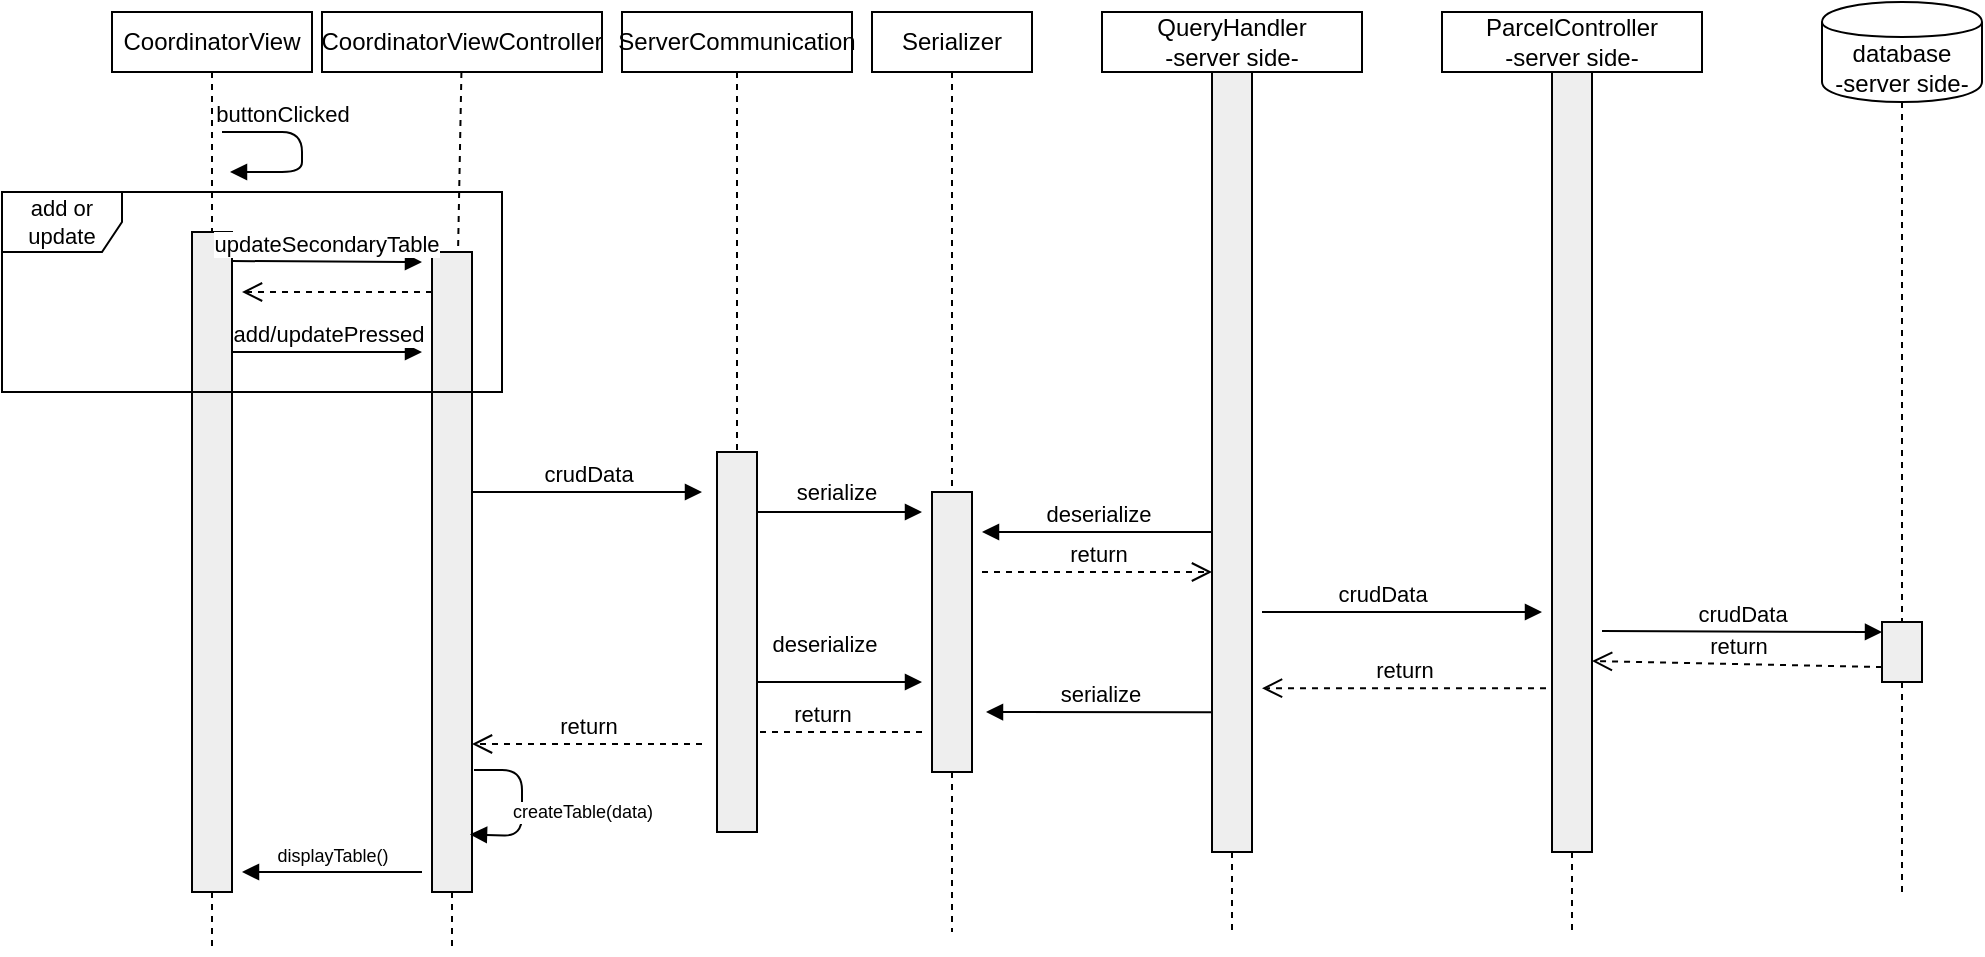 <mxfile version="13.0.3" type="device"><diagram id="Nq_PzRCHvo2wosGs-x5k" name="Page-1"><mxGraphModel dx="2512" dy="822" grid="1" gridSize="10" guides="1" tooltips="1" connect="1" arrows="1" fold="1" page="1" pageScale="1" pageWidth="850" pageHeight="1100" math="0" shadow="0"><root><mxCell id="0"/><mxCell id="1" parent="0"/><mxCell id="r3yRzxo5nyONB1iG2lwQ-2" value="ParcelController&lt;br&gt;-server side-" style="shape=rect;html=1;whiteSpace=wrap;align=center;" vertex="1" parent="1"><mxGeometry x="650" y="60" width="130" height="30" as="geometry"/></mxCell><mxCell id="r3yRzxo5nyONB1iG2lwQ-3" value="" style="edgeStyle=none;html=1;dashed=1;endArrow=none;align=center;verticalAlign=bottom;exitX=0.5;exitY=1;" edge="1" parent="1" source="r3yRzxo5nyONB1iG2lwQ-7"><mxGeometry x="1" relative="1" as="geometry"><mxPoint x="715" y="520" as="targetPoint"/></mxGeometry></mxCell><mxCell id="r3yRzxo5nyONB1iG2lwQ-4" value="CoordinatorView" style="shape=rect;html=1;whiteSpace=wrap;align=center;" vertex="1" parent="1"><mxGeometry x="-15" y="60" width="100" height="30" as="geometry"/></mxCell><mxCell id="r3yRzxo5nyONB1iG2lwQ-5" value="" style="edgeStyle=none;html=1;dashed=1;endArrow=none;" edge="1" parent="1" source="r3yRzxo5nyONB1iG2lwQ-4" target="r3yRzxo5nyONB1iG2lwQ-6"><mxGeometry relative="1" as="geometry"/></mxCell><mxCell id="r3yRzxo5nyONB1iG2lwQ-6" value="" style="shape=rect;html=1;fillColor=#eeeeee;" vertex="1" parent="1"><mxGeometry x="25" y="170" width="20" height="330" as="geometry"/></mxCell><mxCell id="r3yRzxo5nyONB1iG2lwQ-7" value="" style="shape=rect;html=1;fillColor=#eeeeee;" vertex="1" parent="1"><mxGeometry x="705" y="90" width="20" height="390" as="geometry"/></mxCell><mxCell id="r3yRzxo5nyONB1iG2lwQ-8" value="" style="edgeStyle=none;html=1;dashed=1;endArrow=none;align=center;verticalAlign=bottom;exitX=0.5;exitY=1;" edge="1" parent="1" source="r3yRzxo5nyONB1iG2lwQ-2" target="r3yRzxo5nyONB1iG2lwQ-7"><mxGeometry x="1" relative="1" as="geometry"><mxPoint x="715" y="450" as="targetPoint"/><mxPoint x="715" y="90" as="sourcePoint"/></mxGeometry></mxCell><mxCell id="r3yRzxo5nyONB1iG2lwQ-9" value="buttonClicked" style="html=1;verticalAlign=bottom;endArrow=block;" edge="1" parent="1"><mxGeometry x="-0.375" width="80" relative="1" as="geometry"><mxPoint x="40" y="120" as="sourcePoint"/><mxPoint x="44" y="140" as="targetPoint"/><Array as="points"><mxPoint x="80" y="120"/><mxPoint x="80" y="140"/></Array><mxPoint as="offset"/></mxGeometry></mxCell><mxCell id="r3yRzxo5nyONB1iG2lwQ-10" value="CoordinatorViewController" style="shape=rect;html=1;whiteSpace=wrap;align=center;" vertex="1" parent="1"><mxGeometry x="90" y="60" width="140" height="30" as="geometry"/></mxCell><mxCell id="r3yRzxo5nyONB1iG2lwQ-11" value="" style="edgeStyle=none;html=1;dashed=1;endArrow=none;" edge="1" parent="1" source="r3yRzxo5nyONB1iG2lwQ-12"><mxGeometry relative="1" as="geometry"><mxPoint x="155" y="530" as="targetPoint"/></mxGeometry></mxCell><mxCell id="r3yRzxo5nyONB1iG2lwQ-12" value="" style="shape=rect;html=1;fillColor=#eeeeee;" vertex="1" parent="1"><mxGeometry x="145" y="180" width="20" height="320" as="geometry"/></mxCell><mxCell id="r3yRzxo5nyONB1iG2lwQ-13" value="" style="edgeStyle=none;html=1;dashed=1;endArrow=none;" edge="1" parent="1" source="r3yRzxo5nyONB1iG2lwQ-10" target="r3yRzxo5nyONB1iG2lwQ-12"><mxGeometry relative="1" as="geometry"><mxPoint x="155" y="90" as="sourcePoint"/><mxPoint x="155" y="530" as="targetPoint"/></mxGeometry></mxCell><mxCell id="r3yRzxo5nyONB1iG2lwQ-14" value="&lt;span style=&quot;font-size: 11px&quot;&gt;serialize&lt;/span&gt;" style="html=1;verticalAlign=bottom;endArrow=block;fontSize=9;" edge="1" parent="1"><mxGeometry x="0.085" y="1" width="80" relative="1" as="geometry"><mxPoint x="295" y="310" as="sourcePoint"/><mxPoint x="390" y="310" as="targetPoint"/><mxPoint as="offset"/><Array as="points"><mxPoint x="320" y="310"/></Array></mxGeometry></mxCell><mxCell id="r3yRzxo5nyONB1iG2lwQ-15" value="createTable(data)" style="html=1;verticalAlign=bottom;endArrow=block;fontSize=9;entryX=0.95;entryY=0.91;entryDx=0;entryDy=0;entryPerimeter=0;" edge="1" parent="1" target="r3yRzxo5nyONB1iG2lwQ-12"><mxGeometry x="0.415" y="-30" width="80" relative="1" as="geometry"><mxPoint x="166" y="439" as="sourcePoint"/><mxPoint x="190" y="390" as="targetPoint"/><Array as="points"><mxPoint x="190" y="439"/><mxPoint x="190" y="472"/></Array><mxPoint x="31" y="26" as="offset"/></mxGeometry></mxCell><mxCell id="r3yRzxo5nyONB1iG2lwQ-16" value="displayTable()" style="html=1;verticalAlign=bottom;endArrow=block;fontSize=9;" edge="1" parent="1"><mxGeometry width="80" relative="1" as="geometry"><mxPoint x="140" y="490" as="sourcePoint"/><mxPoint x="50" y="490" as="targetPoint"/><Array as="points"><mxPoint x="110" y="490"/></Array></mxGeometry></mxCell><mxCell id="r3yRzxo5nyONB1iG2lwQ-17" value="" style="endArrow=none;dashed=1;html=1;fontSize=9;exitX=0.5;exitY=1;exitDx=0;exitDy=0;" edge="1" parent="1" source="r3yRzxo5nyONB1iG2lwQ-6"><mxGeometry width="50" height="50" relative="1" as="geometry"><mxPoint x="130" y="490" as="sourcePoint"/><mxPoint x="35" y="530" as="targetPoint"/></mxGeometry></mxCell><mxCell id="r3yRzxo5nyONB1iG2lwQ-18" value="Serializer" style="shape=rect;html=1;whiteSpace=wrap;align=center;" vertex="1" parent="1"><mxGeometry x="365" y="60" width="80" height="30" as="geometry"/></mxCell><mxCell id="r3yRzxo5nyONB1iG2lwQ-19" value="" style="edgeStyle=none;html=1;dashed=1;endArrow=none;align=center;verticalAlign=bottom;exitX=0.5;exitY=1;" edge="1" parent="1" source="r3yRzxo5nyONB1iG2lwQ-20"><mxGeometry x="1" relative="1" as="geometry"><mxPoint x="405" y="520" as="targetPoint"/></mxGeometry></mxCell><mxCell id="r3yRzxo5nyONB1iG2lwQ-20" value="" style="shape=rect;html=1;fillColor=#eeeeee;" vertex="1" parent="1"><mxGeometry x="395" y="300" width="20" height="140" as="geometry"/></mxCell><mxCell id="r3yRzxo5nyONB1iG2lwQ-21" value="" style="edgeStyle=none;html=1;dashed=1;endArrow=none;align=center;verticalAlign=bottom;exitX=0.5;exitY=1;" edge="1" parent="1" source="r3yRzxo5nyONB1iG2lwQ-18" target="r3yRzxo5nyONB1iG2lwQ-20"><mxGeometry x="1" relative="1" as="geometry"><mxPoint x="405" y="450" as="targetPoint"/><mxPoint x="405" y="90" as="sourcePoint"/></mxGeometry></mxCell><mxCell id="r3yRzxo5nyONB1iG2lwQ-22" value="QueryHandler&lt;br&gt;-server side-" style="shape=rect;html=1;whiteSpace=wrap;align=center;" vertex="1" parent="1"><mxGeometry x="480" y="60" width="130" height="30" as="geometry"/></mxCell><mxCell id="r3yRzxo5nyONB1iG2lwQ-23" value="" style="edgeStyle=none;html=1;dashed=1;endArrow=none;align=center;verticalAlign=bottom;exitX=0.5;exitY=1;" edge="1" parent="1" source="r3yRzxo5nyONB1iG2lwQ-24"><mxGeometry x="1" relative="1" as="geometry"><mxPoint x="545" y="520" as="targetPoint"/></mxGeometry></mxCell><mxCell id="r3yRzxo5nyONB1iG2lwQ-24" value="" style="shape=rect;html=1;fillColor=#eeeeee;" vertex="1" parent="1"><mxGeometry x="535" y="90" width="20" height="390" as="geometry"/></mxCell><mxCell id="r3yRzxo5nyONB1iG2lwQ-25" value="" style="edgeStyle=none;html=1;dashed=1;endArrow=none;align=center;verticalAlign=bottom;exitX=0.5;exitY=1;" edge="1" parent="1" source="r3yRzxo5nyONB1iG2lwQ-22" target="r3yRzxo5nyONB1iG2lwQ-24"><mxGeometry x="1" relative="1" as="geometry"><mxPoint x="545" y="450" as="targetPoint"/><mxPoint x="545" y="90" as="sourcePoint"/></mxGeometry></mxCell><mxCell id="r3yRzxo5nyONB1iG2lwQ-26" value="database&lt;br&gt;-server side-&lt;br&gt;" style="shape=cylinder;whiteSpace=wrap;html=1;boundedLbl=1;backgroundOutline=1;" vertex="1" parent="1"><mxGeometry x="840" y="55" width="80" height="50" as="geometry"/></mxCell><mxCell id="r3yRzxo5nyONB1iG2lwQ-27" value="" style="edgeStyle=none;html=1;dashed=1;endArrow=none;align=center;verticalAlign=bottom;exitX=0.5;exitY=1;" edge="1" parent="1" source="r3yRzxo5nyONB1iG2lwQ-28"><mxGeometry x="1" relative="1" as="geometry"><mxPoint x="880" y="500" as="targetPoint"/></mxGeometry></mxCell><mxCell id="r3yRzxo5nyONB1iG2lwQ-28" value="" style="shape=rect;html=1;fillColor=#eeeeee;" vertex="1" parent="1"><mxGeometry x="870" y="365" width="20" height="30" as="geometry"/></mxCell><mxCell id="r3yRzxo5nyONB1iG2lwQ-29" value="" style="edgeStyle=none;html=1;dashed=1;endArrow=none;align=center;verticalAlign=bottom;" edge="1" parent="1" target="r3yRzxo5nyONB1iG2lwQ-28"><mxGeometry x="1" relative="1" as="geometry"><mxPoint x="880" y="450" as="targetPoint"/><mxPoint x="880" y="105" as="sourcePoint"/></mxGeometry></mxCell><mxCell id="r3yRzxo5nyONB1iG2lwQ-30" value="deserialize" style="html=1;verticalAlign=bottom;endArrow=block;" edge="1" parent="1"><mxGeometry width="80" relative="1" as="geometry"><mxPoint x="535" y="320" as="sourcePoint"/><mxPoint x="420" y="320" as="targetPoint"/></mxGeometry></mxCell><mxCell id="r3yRzxo5nyONB1iG2lwQ-31" value="return" style="html=1;verticalAlign=bottom;endArrow=open;dashed=1;endSize=8;" edge="1" parent="1"><mxGeometry relative="1" as="geometry"><mxPoint x="420" y="340" as="sourcePoint"/><mxPoint x="535" y="340" as="targetPoint"/></mxGeometry></mxCell><mxCell id="r3yRzxo5nyONB1iG2lwQ-32" value="crudData" style="html=1;verticalAlign=bottom;endArrow=block;" edge="1" parent="1"><mxGeometry x="-0.143" width="80" relative="1" as="geometry"><mxPoint x="560" y="360" as="sourcePoint"/><mxPoint x="700" y="360" as="targetPoint"/><mxPoint as="offset"/></mxGeometry></mxCell><mxCell id="r3yRzxo5nyONB1iG2lwQ-33" value="crudData" style="html=1;verticalAlign=bottom;endArrow=block;entryX=0;entryY=0.167;entryDx=0;entryDy=0;entryPerimeter=0;" edge="1" parent="1" target="r3yRzxo5nyONB1iG2lwQ-28"><mxGeometry width="80" relative="1" as="geometry"><mxPoint x="730" y="369.5" as="sourcePoint"/><mxPoint x="860" y="370" as="targetPoint"/></mxGeometry></mxCell><mxCell id="r3yRzxo5nyONB1iG2lwQ-34" value="return" style="html=1;verticalAlign=bottom;endArrow=open;dashed=1;endSize=8;exitX=0;exitY=0.75;exitDx=0;exitDy=0;" edge="1" parent="1" source="r3yRzxo5nyONB1iG2lwQ-28"><mxGeometry relative="1" as="geometry"><mxPoint x="855" y="384.5" as="sourcePoint"/><mxPoint x="725" y="384.5" as="targetPoint"/></mxGeometry></mxCell><mxCell id="r3yRzxo5nyONB1iG2lwQ-35" value="return" style="html=1;verticalAlign=bottom;endArrow=open;dashed=1;endSize=8;entryX=1.25;entryY=0.79;entryDx=0;entryDy=0;entryPerimeter=0;exitX=-0.15;exitY=0.79;exitDx=0;exitDy=0;exitPerimeter=0;" edge="1" parent="1" source="r3yRzxo5nyONB1iG2lwQ-7" target="r3yRzxo5nyONB1iG2lwQ-24"><mxGeometry relative="1" as="geometry"><mxPoint x="880" y="397.5" as="sourcePoint"/><mxPoint x="735" y="394.5" as="targetPoint"/></mxGeometry></mxCell><mxCell id="r3yRzxo5nyONB1iG2lwQ-36" value="serialize" style="html=1;verticalAlign=bottom;endArrow=block;exitX=-0.1;exitY=0.555;exitDx=0;exitDy=0;exitPerimeter=0;" edge="1" parent="1"><mxGeometry width="80" relative="1" as="geometry"><mxPoint x="535" y="410.1" as="sourcePoint"/><mxPoint x="422" y="410" as="targetPoint"/></mxGeometry></mxCell><mxCell id="r3yRzxo5nyONB1iG2lwQ-37" value="return" style="html=1;verticalAlign=bottom;endArrow=open;dashed=1;endSize=8;" edge="1" parent="1"><mxGeometry relative="1" as="geometry"><mxPoint x="390" y="420" as="sourcePoint"/><mxPoint x="290" y="420" as="targetPoint"/></mxGeometry></mxCell><mxCell id="r3yRzxo5nyONB1iG2lwQ-38" value="deserialize" style="html=1;verticalAlign=bottom;endArrow=block;" edge="1" parent="1"><mxGeometry y="10" width="80" relative="1" as="geometry"><mxPoint x="292" y="395" as="sourcePoint"/><mxPoint x="390" y="395" as="targetPoint"/><mxPoint as="offset"/></mxGeometry></mxCell><mxCell id="r3yRzxo5nyONB1iG2lwQ-39" value="ServerCommunication" style="shape=rect;html=1;whiteSpace=wrap;align=center;" vertex="1" parent="1"><mxGeometry x="240" y="60" width="115" height="30" as="geometry"/></mxCell><mxCell id="r3yRzxo5nyONB1iG2lwQ-40" value="" style="shape=rect;html=1;fillColor=#eeeeee;" vertex="1" parent="1"><mxGeometry x="287.5" y="280" width="20" height="190" as="geometry"/></mxCell><mxCell id="r3yRzxo5nyONB1iG2lwQ-41" value="" style="edgeStyle=none;html=1;dashed=1;endArrow=none;align=center;verticalAlign=bottom;exitX=0.5;exitY=1;" edge="1" parent="1" source="r3yRzxo5nyONB1iG2lwQ-39" target="r3yRzxo5nyONB1iG2lwQ-40"><mxGeometry x="1" relative="1" as="geometry"><mxPoint x="572.5" y="450" as="targetPoint"/><mxPoint x="572.5" y="90" as="sourcePoint"/></mxGeometry></mxCell><mxCell id="r3yRzxo5nyONB1iG2lwQ-42" value="return" style="html=1;verticalAlign=bottom;endArrow=open;dashed=1;endSize=8;" edge="1" parent="1"><mxGeometry relative="1" as="geometry"><mxPoint x="280" y="426" as="sourcePoint"/><mxPoint x="165" y="426" as="targetPoint"/></mxGeometry></mxCell><mxCell id="r3yRzxo5nyONB1iG2lwQ-43" value="crudData" style="html=1;verticalAlign=bottom;endArrow=block;" edge="1" parent="1"><mxGeometry width="80" relative="1" as="geometry"><mxPoint x="165" y="300" as="sourcePoint"/><mxPoint x="280" y="300" as="targetPoint"/></mxGeometry></mxCell><mxCell id="r3yRzxo5nyONB1iG2lwQ-44" value="add or update" style="shape=umlFrame;whiteSpace=wrap;html=1;fontSize=11;" vertex="1" parent="1"><mxGeometry x="-70" y="150" width="250" height="100" as="geometry"/></mxCell><mxCell id="r3yRzxo5nyONB1iG2lwQ-45" value="updateSecondaryTable" style="html=1;verticalAlign=bottom;endArrow=block;" edge="1" parent="1"><mxGeometry width="80" relative="1" as="geometry"><mxPoint x="45" y="184.5" as="sourcePoint"/><mxPoint x="140" y="185" as="targetPoint"/></mxGeometry></mxCell><mxCell id="r3yRzxo5nyONB1iG2lwQ-46" value="" style="html=1;verticalAlign=bottom;endArrow=open;dashed=1;endSize=8;" edge="1" parent="1"><mxGeometry relative="1" as="geometry"><mxPoint x="145" y="200" as="sourcePoint"/><mxPoint x="50" y="200" as="targetPoint"/></mxGeometry></mxCell><mxCell id="r3yRzxo5nyONB1iG2lwQ-47" value="add/updatePressed" style="html=1;verticalAlign=bottom;endArrow=block;" edge="1" parent="1"><mxGeometry width="80" relative="1" as="geometry"><mxPoint x="45" y="230" as="sourcePoint"/><mxPoint x="140" y="230" as="targetPoint"/></mxGeometry></mxCell></root></mxGraphModel></diagram></mxfile>